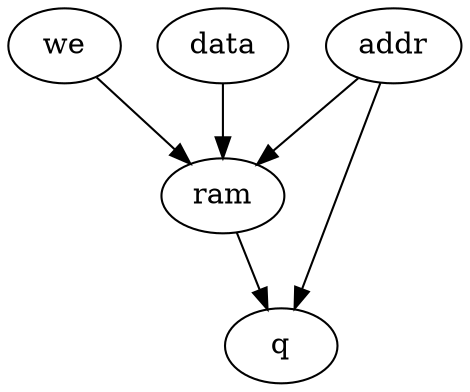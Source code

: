 strict digraph "" {
	we -> ram	[weight=9.0];
	ram -> q	[weight=1.0];
	data -> ram	[weight=9.0];
	addr -> q	[weight=1.0];
	addr -> ram	[weight=9.0];
}

